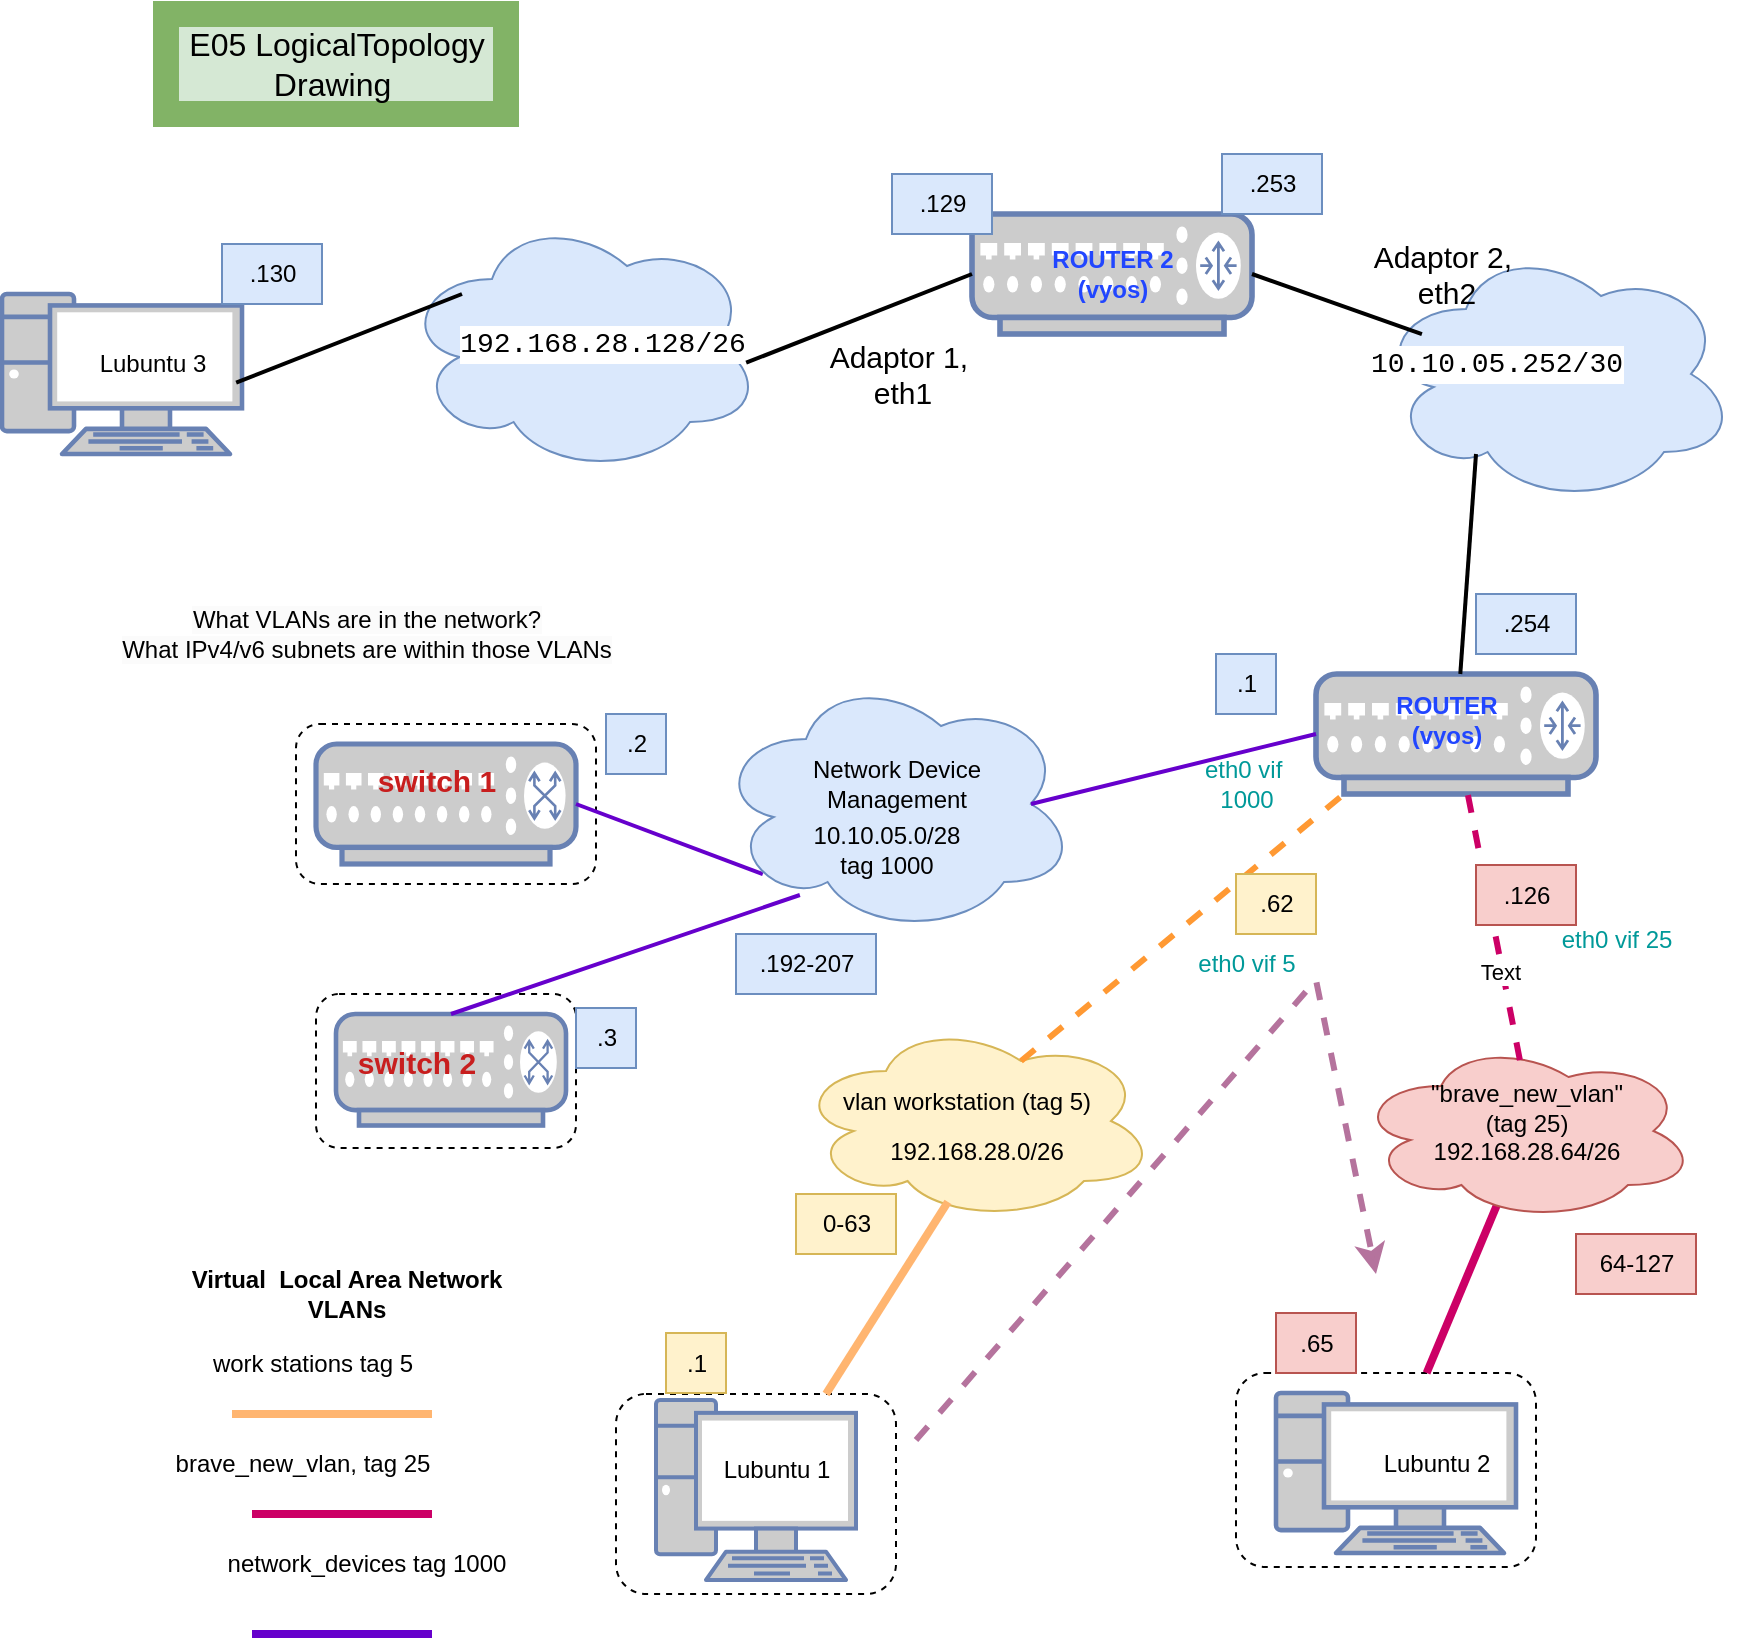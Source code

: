 <mxfile version="20.8.16" type="device" pages="2"><diagram name="logicaltopology" id="qeV6KMHLuQrY1PeakwZa"><mxGraphModel dx="3555" dy="2016" grid="1" gridSize="10" guides="1" tooltips="1" connect="1" arrows="1" fold="1" page="1" pageScale="1" pageWidth="850" pageHeight="1100" math="0" shadow="0"><root><mxCell id="qwxIz0Yw8Fisa2bWFFM_-0"/><mxCell id="qwxIz0Yw8Fisa2bWFFM_-1" parent="qwxIz0Yw8Fisa2bWFFM_-0"/><mxCell id="s-LkJRNM3Bb6JGJoJNQ7-7" value="" style="ellipse;shape=cloud;whiteSpace=wrap;html=1;fillColor=#dae8fc;strokeColor=#6c8ebf;" parent="qwxIz0Yw8Fisa2bWFFM_-1" vertex="1"><mxGeometry x="-1467" y="-40" width="180" height="130" as="geometry"/></mxCell><mxCell id="s-LkJRNM3Bb6JGJoJNQ7-5" value="" style="ellipse;shape=cloud;whiteSpace=wrap;html=1;fillColor=#dae8fc;strokeColor=#6c8ebf;" parent="qwxIz0Yw8Fisa2bWFFM_-1" vertex="1"><mxGeometry x="-980" y="-25" width="180" height="130" as="geometry"/></mxCell><mxCell id="qwxIz0Yw8Fisa2bWFFM_-3" value="" style="rounded=1;whiteSpace=wrap;html=1;dashed=1;" parent="qwxIz0Yw8Fisa2bWFFM_-1" vertex="1"><mxGeometry x="-1050" y="539.5" width="150" height="97" as="geometry"/></mxCell><mxCell id="qwxIz0Yw8Fisa2bWFFM_-4" value="" style="rounded=1;whiteSpace=wrap;html=1;dashed=1;" parent="qwxIz0Yw8Fisa2bWFFM_-1" vertex="1"><mxGeometry x="-1360" y="550" width="140" height="100" as="geometry"/></mxCell><mxCell id="qwxIz0Yw8Fisa2bWFFM_-5" value="" style="rounded=1;whiteSpace=wrap;html=1;dashed=1;" parent="qwxIz0Yw8Fisa2bWFFM_-1" vertex="1"><mxGeometry x="-1510" y="350" width="130" height="77" as="geometry"/></mxCell><mxCell id="qwxIz0Yw8Fisa2bWFFM_-6" value="" style="rounded=1;whiteSpace=wrap;html=1;dashed=1;" parent="qwxIz0Yw8Fisa2bWFFM_-1" vertex="1"><mxGeometry x="-1520" y="215" width="150" height="80" as="geometry"/></mxCell><mxCell id="qwxIz0Yw8Fisa2bWFFM_-7" value="" style="fontColor=#0066CC;verticalAlign=top;verticalLabelPosition=bottom;labelPosition=center;align=center;html=1;outlineConnect=0;fillColor=#CCCCCC;strokeColor=#6881B3;gradientColor=none;gradientDirection=north;strokeWidth=2;shape=mxgraph.networks.pc;" parent="qwxIz0Yw8Fisa2bWFFM_-1" vertex="1"><mxGeometry x="-1340" y="553" width="100" height="90" as="geometry"/></mxCell><mxCell id="qwxIz0Yw8Fisa2bWFFM_-8" value="" style="fontColor=#0066CC;verticalAlign=top;verticalLabelPosition=bottom;labelPosition=center;align=center;html=1;outlineConnect=0;fillColor=#CCCCCC;strokeColor=#6881B3;gradientColor=none;gradientDirection=north;strokeWidth=2;shape=mxgraph.networks.pc;" parent="qwxIz0Yw8Fisa2bWFFM_-1" vertex="1"><mxGeometry x="-1030" y="549.5" width="120" height="80" as="geometry"/></mxCell><mxCell id="qwxIz0Yw8Fisa2bWFFM_-9" value="" style="fontColor=#0066CC;verticalAlign=top;verticalLabelPosition=bottom;labelPosition=center;align=center;html=1;outlineConnect=0;fillColor=#CCCCCC;strokeColor=#6881B3;gradientColor=none;gradientDirection=north;strokeWidth=2;shape=mxgraph.networks.switch;" parent="qwxIz0Yw8Fisa2bWFFM_-1" vertex="1"><mxGeometry x="-1510" y="225" width="130" height="60" as="geometry"/></mxCell><mxCell id="qwxIz0Yw8Fisa2bWFFM_-10" value="" style="fontColor=#0066CC;verticalAlign=top;verticalLabelPosition=bottom;labelPosition=center;align=center;html=1;outlineConnect=0;fillColor=#CCCCCC;strokeColor=#6881B3;gradientColor=none;gradientDirection=north;strokeWidth=2;shape=mxgraph.networks.switch;" parent="qwxIz0Yw8Fisa2bWFFM_-1" vertex="1"><mxGeometry x="-1500" y="360" width="115" height="55.75" as="geometry"/></mxCell><mxCell id="qwxIz0Yw8Fisa2bWFFM_-11" value="Lubuntu 1" style="text;html=1;align=center;verticalAlign=middle;resizable=0;points=[];autosize=1;strokeColor=none;fillColor=none;" parent="qwxIz0Yw8Fisa2bWFFM_-1" vertex="1"><mxGeometry x="-1320" y="573" width="80" height="30" as="geometry"/></mxCell><mxCell id="qwxIz0Yw8Fisa2bWFFM_-12" value="Lubuntu 2" style="text;html=1;align=center;verticalAlign=middle;resizable=0;points=[];autosize=1;strokeColor=none;fillColor=none;" parent="qwxIz0Yw8Fisa2bWFFM_-1" vertex="1"><mxGeometry x="-990" y="569.5" width="80" height="30" as="geometry"/></mxCell><mxCell id="qwxIz0Yw8Fisa2bWFFM_-13" value="&lt;b&gt;switch 1&lt;/b&gt;" style="text;html=1;align=center;verticalAlign=middle;resizable=0;points=[];autosize=1;strokeColor=none;fillColor=none;strokeWidth=4;fontSize=15;fontColor=#c81e1e;" parent="qwxIz0Yw8Fisa2bWFFM_-1" vertex="1"><mxGeometry x="-1490" y="228" width="80" height="30" as="geometry"/></mxCell><mxCell id="qwxIz0Yw8Fisa2bWFFM_-14" value="&lt;b&gt;switch 2&lt;/b&gt;" style="text;html=1;align=center;verticalAlign=middle;resizable=0;points=[];autosize=1;strokeColor=none;fillColor=none;strokeWidth=4;fontSize=15;fontColor=#c81e1e;" parent="qwxIz0Yw8Fisa2bWFFM_-1" vertex="1"><mxGeometry x="-1500" y="368.5" width="80" height="30" as="geometry"/></mxCell><mxCell id="qwxIz0Yw8Fisa2bWFFM_-17" value="" style="endArrow=none;html=1;rounded=0;fontSize=15;fontColor=#0bef4f;exitX=1;exitY=0.5;exitDx=0;exitDy=0;exitPerimeter=0;entryX=0.13;entryY=0.77;entryDx=0;entryDy=0;entryPerimeter=0;strokeColor=#6600CC;strokeWidth=2;" parent="qwxIz0Yw8Fisa2bWFFM_-1" source="qwxIz0Yw8Fisa2bWFFM_-9" target="Al3m2iZyJkR0Cbh-lCBl-0" edge="1"><mxGeometry width="50" height="50" relative="1" as="geometry"><mxPoint x="-1250" y="533" as="sourcePoint"/><mxPoint x="-1140" y="393" as="targetPoint"/></mxGeometry></mxCell><mxCell id="qwxIz0Yw8Fisa2bWFFM_-36" value="" style="fontColor=#0066CC;verticalAlign=top;verticalLabelPosition=bottom;labelPosition=center;align=center;html=1;outlineConnect=0;fillColor=#CCCCCC;strokeColor=#6881B3;gradientColor=none;gradientDirection=north;strokeWidth=2;shape=mxgraph.networks.router;" parent="qwxIz0Yw8Fisa2bWFFM_-1" vertex="1"><mxGeometry x="-1010" y="190" width="140" height="60" as="geometry"/></mxCell><mxCell id="qwxIz0Yw8Fisa2bWFFM_-42" value="&lt;font color=&quot;#2146ff&quot;&gt;&lt;b&gt;ROUTER&lt;br&gt;(vyos)&lt;br&gt;&lt;/b&gt;&lt;/font&gt;" style="text;html=1;align=center;verticalAlign=middle;resizable=0;points=[];autosize=1;strokeColor=none;fillColor=none;" parent="qwxIz0Yw8Fisa2bWFFM_-1" vertex="1"><mxGeometry x="-980" y="193" width="70" height="40" as="geometry"/></mxCell><mxCell id="qwxIz0Yw8Fisa2bWFFM_-43" value="" style="endArrow=none;html=1;rounded=0;fontSize=15;fontColor=#0bef4f;strokeWidth=3;strokeColor=#fc9403;" parent="qwxIz0Yw8Fisa2bWFFM_-1" edge="1"><mxGeometry width="50" height="50" relative="1" as="geometry"><mxPoint x="-1460" y="417" as="sourcePoint"/><mxPoint x="-1460" y="417" as="targetPoint"/><Array as="points"/></mxGeometry></mxCell><mxCell id="Al3m2iZyJkR0Cbh-lCBl-0" value="" style="ellipse;shape=cloud;whiteSpace=wrap;html=1;fillColor=#dae8fc;strokeColor=#6c8ebf;" parent="qwxIz0Yw8Fisa2bWFFM_-1" vertex="1"><mxGeometry x="-1310" y="190" width="180" height="130" as="geometry"/></mxCell><mxCell id="Al3m2iZyJkR0Cbh-lCBl-1" value="" style="endArrow=none;html=1;rounded=0;fontSize=15;fontColor=#0bef4f;entryX=0.233;entryY=0.85;entryDx=0;entryDy=0;entryPerimeter=0;exitX=0.5;exitY=0;exitDx=0;exitDy=0;exitPerimeter=0;strokeColor=#6600CC;strokeWidth=2;" parent="qwxIz0Yw8Fisa2bWFFM_-1" source="qwxIz0Yw8Fisa2bWFFM_-10" target="Al3m2iZyJkR0Cbh-lCBl-0" edge="1"><mxGeometry width="50" height="50" relative="1" as="geometry"><mxPoint x="-1250" y="370" as="sourcePoint"/><mxPoint x="-1204.4" y="284.6" as="targetPoint"/></mxGeometry></mxCell><mxCell id="Al3m2iZyJkR0Cbh-lCBl-2" value="" style="endArrow=none;html=1;rounded=0;fontSize=15;fontColor=#0bef4f;entryX=0.417;entryY=0.9;entryDx=0;entryDy=0;entryPerimeter=0;strokeWidth=4;strokeColor=#CC0066;" parent="qwxIz0Yw8Fisa2bWFFM_-1" source="qwxIz0Yw8Fisa2bWFFM_-3" target="Al3m2iZyJkR0Cbh-lCBl-3" edge="1"><mxGeometry width="50" height="50" relative="1" as="geometry"><mxPoint x="-1020" y="500" as="sourcePoint"/><mxPoint x="-1192.04" y="291" as="targetPoint"/></mxGeometry></mxCell><mxCell id="Al3m2iZyJkR0Cbh-lCBl-3" value="" style="ellipse;shape=cloud;whiteSpace=wrap;html=1;fillColor=#f8cecc;strokeColor=#b85450;" parent="qwxIz0Yw8Fisa2bWFFM_-1" vertex="1"><mxGeometry x="-990" y="373.5" width="170" height="90" as="geometry"/></mxCell><mxCell id="Al3m2iZyJkR0Cbh-lCBl-4" value="" style="ellipse;shape=cloud;whiteSpace=wrap;html=1;fillColor=#fff2cc;strokeColor=#d6b656;" parent="qwxIz0Yw8Fisa2bWFFM_-1" vertex="1"><mxGeometry x="-1270" y="363.5" width="180" height="100" as="geometry"/></mxCell><mxCell id="Al3m2iZyJkR0Cbh-lCBl-5" value="" style="endArrow=none;html=1;rounded=0;fontSize=15;fontColor=#0bef4f;exitX=0.625;exitY=0.2;exitDx=0;exitDy=0;exitPerimeter=0;strokeColor=#FF9933;strokeWidth=3;dashed=1;entryX=0.1;entryY=1;entryDx=0;entryDy=0;entryPerimeter=0;" parent="qwxIz0Yw8Fisa2bWFFM_-1" source="Al3m2iZyJkR0Cbh-lCBl-4" target="qwxIz0Yw8Fisa2bWFFM_-36" edge="1"><mxGeometry width="50" height="50" relative="1" as="geometry"><mxPoint x="-1320" y="302.75" as="sourcePoint"/><mxPoint x="-1204.4" y="284.6" as="targetPoint"/><Array as="points"/></mxGeometry></mxCell><mxCell id="Al3m2iZyJkR0Cbh-lCBl-6" value="" style="endArrow=none;html=1;rounded=0;fontSize=15;fontColor=#0bef4f;exitX=0.482;exitY=0.106;exitDx=0;exitDy=0;exitPerimeter=0;strokeColor=#CC0066;strokeWidth=3;dashed=1;" parent="qwxIz0Yw8Fisa2bWFFM_-1" source="Al3m2iZyJkR0Cbh-lCBl-3" target="qwxIz0Yw8Fisa2bWFFM_-36" edge="1"><mxGeometry width="50" height="50" relative="1" as="geometry"><mxPoint x="-952.173" y="493" as="sourcePoint"/><mxPoint x="-950" y="310" as="targetPoint"/></mxGeometry></mxCell><mxCell id="PrkLAo2IwkFlciWaxY1A-0" value="Text" style="edgeLabel;html=1;align=center;verticalAlign=middle;resizable=0;points=[];" parent="Al3m2iZyJkR0Cbh-lCBl-6" vertex="1" connectable="0"><mxGeometry x="-0.313" y="1" relative="1" as="geometry"><mxPoint y="1" as="offset"/></mxGeometry></mxCell><mxCell id="Al3m2iZyJkR0Cbh-lCBl-7" value="" style="endArrow=none;html=1;rounded=0;fontSize=15;fontColor=#0bef4f;exitX=0.875;exitY=0.5;exitDx=0;exitDy=0;exitPerimeter=0;entryX=0;entryY=0.5;entryDx=0;entryDy=0;entryPerimeter=0;strokeColor=#6600CC;strokeWidth=2;" parent="qwxIz0Yw8Fisa2bWFFM_-1" source="Al3m2iZyJkR0Cbh-lCBl-0" target="qwxIz0Yw8Fisa2bWFFM_-36" edge="1"><mxGeometry width="50" height="50" relative="1" as="geometry"><mxPoint x="-942.173" y="503" as="sourcePoint"/><mxPoint x="-1040" y="190" as="targetPoint"/></mxGeometry></mxCell><mxCell id="Al3m2iZyJkR0Cbh-lCBl-8" value="" style="endArrow=none;html=1;rounded=0;fontSize=15;fontColor=#0bef4f;entryX=0.422;entryY=0.904;entryDx=0;entryDy=0;entryPerimeter=0;exitX=0.75;exitY=0;exitDx=0;exitDy=0;strokeColor=#FFB570;strokeWidth=4;" parent="qwxIz0Yw8Fisa2bWFFM_-1" source="qwxIz0Yw8Fisa2bWFFM_-4" target="Al3m2iZyJkR0Cbh-lCBl-4" edge="1"><mxGeometry width="50" height="50" relative="1" as="geometry"><mxPoint x="-1125" y="376" as="sourcePoint"/><mxPoint x="-1015.34" y="209.67" as="targetPoint"/><Array as="points"/></mxGeometry></mxCell><mxCell id="Al3m2iZyJkR0Cbh-lCBl-10" value="192.168.28.0/26" style="text;html=1;align=center;verticalAlign=middle;resizable=0;points=[];autosize=1;strokeColor=none;fillColor=none;" parent="qwxIz0Yw8Fisa2bWFFM_-1" vertex="1"><mxGeometry x="-1235" y="413.5" width="110" height="30" as="geometry"/></mxCell><mxCell id="Al3m2iZyJkR0Cbh-lCBl-12" value="192.168.28.64/26" style="text;html=1;align=center;verticalAlign=middle;resizable=0;points=[];autosize=1;strokeColor=none;fillColor=none;" parent="qwxIz0Yw8Fisa2bWFFM_-1" vertex="1"><mxGeometry x="-965" y="413.5" width="120" height="30" as="geometry"/></mxCell><mxCell id="Al3m2iZyJkR0Cbh-lCBl-13" value="vlan workstation (tag 5)" style="text;html=1;align=center;verticalAlign=middle;resizable=0;points=[];autosize=1;strokeColor=none;fillColor=none;" parent="qwxIz0Yw8Fisa2bWFFM_-1" vertex="1"><mxGeometry x="-1260" y="389.25" width="150" height="30" as="geometry"/></mxCell><mxCell id="Al3m2iZyJkR0Cbh-lCBl-14" value="&quot;brave_new_vlan&quot;&lt;br&gt;(tag 25)" style="text;html=1;align=center;verticalAlign=middle;resizable=0;points=[];autosize=1;strokeColor=none;fillColor=none;" parent="qwxIz0Yw8Fisa2bWFFM_-1" vertex="1"><mxGeometry x="-965" y="387" width="120" height="40" as="geometry"/></mxCell><mxCell id="Al3m2iZyJkR0Cbh-lCBl-16" value=".1" style="text;html=1;align=center;verticalAlign=middle;resizable=0;points=[];autosize=1;strokeColor=#d6b656;fillColor=#fff2cc;" parent="qwxIz0Yw8Fisa2bWFFM_-1" vertex="1"><mxGeometry x="-1335" y="519.5" width="30" height="30" as="geometry"/></mxCell><mxCell id="Al3m2iZyJkR0Cbh-lCBl-17" value=".65" style="text;html=1;align=center;verticalAlign=middle;resizable=0;points=[];autosize=1;strokeColor=#b85450;fillColor=#f8cecc;" parent="qwxIz0Yw8Fisa2bWFFM_-1" vertex="1"><mxGeometry x="-1030" y="509.5" width="40" height="30" as="geometry"/></mxCell><mxCell id="Al3m2iZyJkR0Cbh-lCBl-18" value="&lt;b&gt;Virtual&amp;nbsp; Local Area Network&lt;br&gt;VLANs&lt;/b&gt;" style="text;html=1;align=center;verticalAlign=middle;resizable=0;points=[];autosize=1;strokeColor=none;fillColor=none;" parent="qwxIz0Yw8Fisa2bWFFM_-1" vertex="1"><mxGeometry x="-1585" y="480" width="180" height="40" as="geometry"/></mxCell><mxCell id="Al3m2iZyJkR0Cbh-lCBl-20" value="work stations tag 5" style="text;html=1;align=center;verticalAlign=middle;resizable=0;points=[];autosize=1;strokeColor=none;fillColor=none;" parent="qwxIz0Yw8Fisa2bWFFM_-1" vertex="1"><mxGeometry x="-1572" y="519.5" width="120" height="30" as="geometry"/></mxCell><mxCell id="Al3m2iZyJkR0Cbh-lCBl-21" value="Network Device &lt;br&gt;Management" style="text;html=1;align=center;verticalAlign=middle;resizable=0;points=[];autosize=1;strokeColor=none;fillColor=none;" parent="qwxIz0Yw8Fisa2bWFFM_-1" vertex="1"><mxGeometry x="-1275" y="225" width="110" height="40" as="geometry"/></mxCell><mxCell id="lAEx5YXBHtwdV5dnsLdk-1" value="&lt;br&gt;&lt;span style=&quot;color: rgb(0, 0, 0); font-family: Helvetica; font-size: 12px; font-style: normal; font-variant-ligatures: normal; font-variant-caps: normal; font-weight: 400; letter-spacing: normal; orphans: 2; text-align: left; text-indent: 0px; text-transform: none; widows: 2; word-spacing: 0px; -webkit-text-stroke-width: 0px; background-color: rgb(251, 251, 251); text-decoration-thickness: initial; text-decoration-style: initial; text-decoration-color: initial; float: none; display: inline !important;&quot;&gt;What VLANs are in the network?&lt;/span&gt;&lt;br style=&quot;border-color: var(--border-color); color: rgb(0, 0, 0); font-family: Helvetica; font-size: 12px; font-style: normal; font-variant-ligatures: normal; font-variant-caps: normal; font-weight: 400; letter-spacing: normal; orphans: 2; text-align: left; text-indent: 0px; text-transform: none; widows: 2; word-spacing: 0px; -webkit-text-stroke-width: 0px; background-color: rgb(251, 251, 251); text-decoration-thickness: initial; text-decoration-style: initial; text-decoration-color: initial;&quot;&gt;&lt;span style=&quot;color: rgb(0, 0, 0); font-family: Helvetica; font-size: 12px; font-style: normal; font-variant-ligatures: normal; font-variant-caps: normal; font-weight: 400; letter-spacing: normal; orphans: 2; text-align: left; text-indent: 0px; text-transform: none; widows: 2; word-spacing: 0px; -webkit-text-stroke-width: 0px; background-color: rgb(251, 251, 251); text-decoration-thickness: initial; text-decoration-style: initial; text-decoration-color: initial; float: none; display: inline !important;&quot;&gt;What IPv4/v6 subnets are within those VLANs&lt;/span&gt;&lt;br&gt;" style="text;html=1;align=center;verticalAlign=middle;resizable=0;points=[];autosize=1;strokeColor=none;fillColor=none;" parent="qwxIz0Yw8Fisa2bWFFM_-1" vertex="1"><mxGeometry x="-1620" y="133" width="270" height="60" as="geometry"/></mxCell><mxCell id="lAEx5YXBHtwdV5dnsLdk-2" value="" style="endArrow=none;html=1;rounded=0;fontSize=15;fontColor=#0bef4f;strokeColor=#FFB570;strokeWidth=4;" parent="qwxIz0Yw8Fisa2bWFFM_-1" edge="1"><mxGeometry width="50" height="50" relative="1" as="geometry"><mxPoint x="-1552" y="560" as="sourcePoint"/><mxPoint x="-1452" y="560" as="targetPoint"/><Array as="points"/></mxGeometry></mxCell><mxCell id="lAEx5YXBHtwdV5dnsLdk-3" value="brave_new_vlan, tag 25" style="text;html=1;align=center;verticalAlign=middle;resizable=0;points=[];autosize=1;strokeColor=none;fillColor=none;" parent="qwxIz0Yw8Fisa2bWFFM_-1" vertex="1"><mxGeometry x="-1592" y="570" width="150" height="30" as="geometry"/></mxCell><mxCell id="lAEx5YXBHtwdV5dnsLdk-4" value="" style="endArrow=none;html=1;rounded=0;fontSize=15;fontColor=#0bef4f;strokeWidth=4;strokeColor=#CC0066;" parent="qwxIz0Yw8Fisa2bWFFM_-1" edge="1"><mxGeometry width="50" height="50" relative="1" as="geometry"><mxPoint x="-1542" y="610" as="sourcePoint"/><mxPoint x="-1452" y="610" as="targetPoint"/></mxGeometry></mxCell><mxCell id="lAEx5YXBHtwdV5dnsLdk-5" value=".126" style="text;html=1;align=center;verticalAlign=middle;resizable=0;points=[];autosize=1;strokeColor=#b85450;fillColor=#f8cecc;" parent="qwxIz0Yw8Fisa2bWFFM_-1" vertex="1"><mxGeometry x="-930" y="285.5" width="50" height="30" as="geometry"/></mxCell><mxCell id="lAEx5YXBHtwdV5dnsLdk-6" value=".62" style="text;html=1;align=center;verticalAlign=middle;resizable=0;points=[];autosize=1;strokeColor=#d6b656;fillColor=#fff2cc;" parent="qwxIz0Yw8Fisa2bWFFM_-1" vertex="1"><mxGeometry x="-1050" y="290" width="40" height="30" as="geometry"/></mxCell><mxCell id="lAEx5YXBHtwdV5dnsLdk-8" value="&lt;font color=&quot;#009999&quot;&gt;eth0 vif 5&lt;/font&gt;" style="text;html=1;align=center;verticalAlign=middle;resizable=0;points=[];autosize=1;strokeColor=none;fillColor=none;" parent="qwxIz0Yw8Fisa2bWFFM_-1" vertex="1"><mxGeometry x="-1080" y="320" width="70" height="30" as="geometry"/></mxCell><mxCell id="lAEx5YXBHtwdV5dnsLdk-9" value="&lt;font color=&quot;#009999&quot;&gt;eth0 vif 25&lt;/font&gt;" style="text;html=1;align=center;verticalAlign=middle;resizable=0;points=[];autosize=1;strokeColor=none;fillColor=none;" parent="qwxIz0Yw8Fisa2bWFFM_-1" vertex="1"><mxGeometry x="-900" y="308" width="80" height="30" as="geometry"/></mxCell><mxCell id="lAEx5YXBHtwdV5dnsLdk-11" value="" style="endArrow=classic;html=1;rounded=0;dashed=1;strokeColor=#B5739D;strokeWidth=3;fontColor=#009999;" parent="qwxIz0Yw8Fisa2bWFFM_-1" edge="1"><mxGeometry relative="1" as="geometry"><mxPoint x="-1210" y="573" as="sourcePoint"/><mxPoint x="-980" y="490" as="targetPoint"/><Array as="points"><mxPoint x="-1010" y="343"/></Array></mxGeometry></mxCell><mxCell id="lAEx5YXBHtwdV5dnsLdk-15" value="&lt;div style=&quot;color: rgb(0, 0, 0); background-color: rgb(255, 255, 255); font-family: Consolas, &amp;quot;Courier New&amp;quot;, monospace; font-weight: normal; font-size: 14px; line-height: 19px;&quot;&gt;&lt;br&gt;&lt;/div&gt;" style="text;whiteSpace=wrap;html=1;fontColor=#009999;" parent="qwxIz0Yw8Fisa2bWFFM_-1" vertex="1"><mxGeometry x="-1640" y="260" width="130" height="40" as="geometry"/></mxCell><mxCell id="lbjpzGpcltAvPDNy1BtQ-0" value="0-63" style="text;html=1;align=center;verticalAlign=middle;resizable=0;points=[];autosize=1;strokeColor=#d6b656;fillColor=#fff2cc;" parent="qwxIz0Yw8Fisa2bWFFM_-1" vertex="1"><mxGeometry x="-1270" y="450" width="50" height="30" as="geometry"/></mxCell><mxCell id="lbjpzGpcltAvPDNy1BtQ-1" value="64-127" style="text;html=1;align=center;verticalAlign=middle;resizable=0;points=[];autosize=1;strokeColor=#b85450;fillColor=#f8cecc;rotation=0;strokeWidth=1;" parent="qwxIz0Yw8Fisa2bWFFM_-1" vertex="1"><mxGeometry x="-880" y="470" width="60" height="30" as="geometry"/></mxCell><mxCell id="lbjpzGpcltAvPDNy1BtQ-2" value="10.10.05.0/28&lt;br&gt;tag 1000" style="text;html=1;align=center;verticalAlign=middle;resizable=0;points=[];autosize=1;strokeColor=none;fillColor=none;" parent="qwxIz0Yw8Fisa2bWFFM_-1" vertex="1"><mxGeometry x="-1275" y="258" width="100" height="40" as="geometry"/></mxCell><mxCell id="lbjpzGpcltAvPDNy1BtQ-3" value=".192-207" style="text;html=1;align=center;verticalAlign=middle;resizable=0;points=[];autosize=1;strokeColor=#6c8ebf;fillColor=#dae8fc;" parent="qwxIz0Yw8Fisa2bWFFM_-1" vertex="1"><mxGeometry x="-1300" y="320" width="70" height="30" as="geometry"/></mxCell><mxCell id="lbjpzGpcltAvPDNy1BtQ-4" value=".2" style="text;html=1;align=center;verticalAlign=middle;resizable=0;points=[];autosize=1;strokeColor=#6c8ebf;fillColor=#dae8fc;" parent="qwxIz0Yw8Fisa2bWFFM_-1" vertex="1"><mxGeometry x="-1365" y="210" width="30" height="30" as="geometry"/></mxCell><mxCell id="lbjpzGpcltAvPDNy1BtQ-5" value=".3" style="text;html=1;align=center;verticalAlign=middle;resizable=0;points=[];autosize=1;strokeColor=#6c8ebf;fillColor=#dae8fc;" parent="qwxIz0Yw8Fisa2bWFFM_-1" vertex="1"><mxGeometry x="-1380" y="357" width="30" height="30" as="geometry"/></mxCell><mxCell id="lbjpzGpcltAvPDNy1BtQ-6" value=".1" style="text;html=1;align=center;verticalAlign=middle;resizable=0;points=[];autosize=1;strokeColor=#6c8ebf;fillColor=#dae8fc;" parent="qwxIz0Yw8Fisa2bWFFM_-1" vertex="1"><mxGeometry x="-1060" y="180" width="30" height="30" as="geometry"/></mxCell><mxCell id="TesoQ4hQC-_xA4j6sF-K-0" value="network_devices tag 1000" style="text;html=1;align=center;verticalAlign=middle;resizable=0;points=[];autosize=1;strokeColor=none;fillColor=none;" parent="qwxIz0Yw8Fisa2bWFFM_-1" vertex="1"><mxGeometry x="-1565" y="620" width="160" height="30" as="geometry"/></mxCell><mxCell id="MO_uhrMq2VXEAaDzTFt1-0" value="" style="endArrow=none;html=1;rounded=0;fontSize=15;fontColor=#0bef4f;strokeWidth=4;strokeColor=#6600CC;" parent="qwxIz0Yw8Fisa2bWFFM_-1" edge="1"><mxGeometry width="50" height="50" relative="1" as="geometry"><mxPoint x="-1542" y="670" as="sourcePoint"/><mxPoint x="-1452" y="670" as="targetPoint"/></mxGeometry></mxCell><mxCell id="pnl0ZPIRtJ7B4IDWRTgF-0" value="&lt;font style=&quot;font-size: 16px;&quot;&gt;E05 LogicalTopology&lt;br&gt;&amp;nbsp;Drawing&amp;nbsp;&amp;nbsp;&lt;/font&gt;" style="text;html=1;align=center;verticalAlign=middle;resizable=0;points=[];autosize=1;strokeColor=#82b366;fillColor=#d5e8d4;strokeWidth=13;" parent="qwxIz0Yw8Fisa2bWFFM_-1" vertex="1"><mxGeometry x="-1585" y="-140" width="170" height="50" as="geometry"/></mxCell><mxCell id="2dmWXf_Gnchoe5fOIf2q-0" value="&lt;font color=&quot;#009999&quot;&gt;eth0 vif&amp;nbsp;&lt;br&gt;1000&lt;br&gt;&lt;/font&gt;" style="text;html=1;align=center;verticalAlign=middle;resizable=0;points=[];autosize=1;strokeColor=none;fillColor=none;" parent="qwxIz0Yw8Fisa2bWFFM_-1" vertex="1"><mxGeometry x="-1080" y="225" width="70" height="40" as="geometry"/></mxCell><mxCell id="s-LkJRNM3Bb6JGJoJNQ7-0" value="" style="fontColor=#0066CC;verticalAlign=top;verticalLabelPosition=bottom;labelPosition=center;align=center;html=1;outlineConnect=0;fillColor=#CCCCCC;strokeColor=#6881B3;gradientColor=none;gradientDirection=north;strokeWidth=2;shape=mxgraph.networks.router;" parent="qwxIz0Yw8Fisa2bWFFM_-1" vertex="1"><mxGeometry x="-1182" y="-40" width="140" height="60" as="geometry"/></mxCell><mxCell id="s-LkJRNM3Bb6JGJoJNQ7-1" value="&lt;font color=&quot;#2146ff&quot;&gt;&lt;b&gt;ROUTER 2&lt;br&gt;(vyos)&lt;br&gt;&lt;/b&gt;&lt;/font&gt;" style="text;html=1;align=center;verticalAlign=middle;resizable=0;points=[];autosize=1;strokeColor=none;fillColor=none;" parent="qwxIz0Yw8Fisa2bWFFM_-1" vertex="1"><mxGeometry x="-1152" y="-30" width="80" height="40" as="geometry"/></mxCell><mxCell id="s-LkJRNM3Bb6JGJoJNQ7-2" value="" style="fontColor=#0066CC;verticalAlign=top;verticalLabelPosition=bottom;labelPosition=center;align=center;html=1;outlineConnect=0;fillColor=#CCCCCC;strokeColor=#6881B3;gradientColor=none;gradientDirection=north;strokeWidth=2;shape=mxgraph.networks.pc;" parent="qwxIz0Yw8Fisa2bWFFM_-1" vertex="1"><mxGeometry x="-1667" width="120" height="80" as="geometry"/></mxCell><mxCell id="s-LkJRNM3Bb6JGJoJNQ7-3" value="Lubuntu 3" style="text;html=1;align=center;verticalAlign=middle;resizable=0;points=[];autosize=1;strokeColor=none;fillColor=none;" parent="qwxIz0Yw8Fisa2bWFFM_-1" vertex="1"><mxGeometry x="-1632" y="20" width="80" height="30" as="geometry"/></mxCell><mxCell id="s-LkJRNM3Bb6JGJoJNQ7-4" value="&lt;div style=&quot;background-color: rgb(255, 255, 255); font-family: Consolas, &amp;quot;Courier New&amp;quot;, monospace; font-size: 14px; line-height: 19px;&quot;&gt;10.10.05.252/30&lt;/div&gt;" style="text;html=1;align=center;verticalAlign=middle;resizable=0;points=[];autosize=1;strokeColor=none;fillColor=none;" parent="qwxIz0Yw8Fisa2bWFFM_-1" vertex="1"><mxGeometry x="-990" y="20" width="140" height="30" as="geometry"/></mxCell><mxCell id="s-LkJRNM3Bb6JGJoJNQ7-6" value="&lt;div style=&quot;background-color: rgb(255, 255, 255); font-family: Consolas, &amp;quot;Courier New&amp;quot;, monospace; font-size: 14px; line-height: 19px;&quot;&gt;192.168.28.128/26&lt;/div&gt;" style="text;html=1;align=center;verticalAlign=middle;resizable=0;points=[];autosize=1;strokeColor=none;fillColor=none;" parent="qwxIz0Yw8Fisa2bWFFM_-1" vertex="1"><mxGeometry x="-1442" y="10" width="150" height="30" as="geometry"/></mxCell><mxCell id="s-LkJRNM3Bb6JGJoJNQ7-8" value="" style="endArrow=none;html=1;rounded=0;fontSize=15;fontColor=#0bef4f;strokeWidth=2;exitX=0.956;exitY=0.572;exitDx=0;exitDy=0;exitPerimeter=0;entryX=0;entryY=0.5;entryDx=0;entryDy=0;entryPerimeter=0;" parent="qwxIz0Yw8Fisa2bWFFM_-1" source="s-LkJRNM3Bb6JGJoJNQ7-7" target="s-LkJRNM3Bb6JGJoJNQ7-0" edge="1"><mxGeometry width="50" height="50" relative="1" as="geometry"><mxPoint x="-1227" y="170" as="sourcePoint"/><mxPoint x="-1177" y="120" as="targetPoint"/></mxGeometry></mxCell><mxCell id="s-LkJRNM3Bb6JGJoJNQ7-9" value="" style="endArrow=none;html=1;rounded=0;fontSize=15;fontColor=#0bef4f;strokeWidth=2;exitX=0.956;exitY=0.572;exitDx=0;exitDy=0;exitPerimeter=0;entryX=0;entryY=0.5;entryDx=0;entryDy=0;entryPerimeter=0;" parent="qwxIz0Yw8Fisa2bWFFM_-1" edge="1"><mxGeometry width="50" height="50" relative="1" as="geometry"><mxPoint x="-1549.92" y="44.36" as="sourcePoint"/><mxPoint x="-1437" as="targetPoint"/></mxGeometry></mxCell><mxCell id="s-LkJRNM3Bb6JGJoJNQ7-10" value="" style="endArrow=none;html=1;rounded=0;fontSize=15;fontColor=#0bef4f;strokeWidth=2;" parent="qwxIz0Yw8Fisa2bWFFM_-1" source="qwxIz0Yw8Fisa2bWFFM_-36" edge="1"><mxGeometry width="50" height="50" relative="1" as="geometry"><mxPoint x="-1257.92" y="-5.64" as="sourcePoint"/><mxPoint x="-930" y="80" as="targetPoint"/><Array as="points"/></mxGeometry></mxCell><mxCell id="s-LkJRNM3Bb6JGJoJNQ7-11" value="" style="endArrow=none;html=1;rounded=0;fontSize=15;fontColor=#0bef4f;strokeWidth=2;exitX=1;exitY=0.5;exitDx=0;exitDy=0;exitPerimeter=0;entryX=0.472;entryY=0.077;entryDx=0;entryDy=0;entryPerimeter=0;" parent="qwxIz0Yw8Fisa2bWFFM_-1" source="s-LkJRNM3Bb6JGJoJNQ7-0" edge="1"><mxGeometry width="50" height="50" relative="1" as="geometry"><mxPoint x="-1069.92" y="34.36" as="sourcePoint"/><mxPoint x="-957.04" y="20.01" as="targetPoint"/></mxGeometry></mxCell><mxCell id="s-LkJRNM3Bb6JGJoJNQ7-12" value=".129" style="text;html=1;align=center;verticalAlign=middle;resizable=0;points=[];autosize=1;strokeColor=#6c8ebf;fillColor=#dae8fc;" parent="qwxIz0Yw8Fisa2bWFFM_-1" vertex="1"><mxGeometry x="-1222" y="-60" width="50" height="30" as="geometry"/></mxCell><mxCell id="s-LkJRNM3Bb6JGJoJNQ7-13" value=".130" style="text;html=1;align=center;verticalAlign=middle;resizable=0;points=[];autosize=1;strokeColor=#6c8ebf;fillColor=#dae8fc;" parent="qwxIz0Yw8Fisa2bWFFM_-1" vertex="1"><mxGeometry x="-1557" y="-25" width="50" height="30" as="geometry"/></mxCell><mxCell id="s-LkJRNM3Bb6JGJoJNQ7-14" value=".253" style="text;html=1;align=center;verticalAlign=middle;resizable=0;points=[];autosize=1;strokeColor=#6c8ebf;fillColor=#dae8fc;" parent="qwxIz0Yw8Fisa2bWFFM_-1" vertex="1"><mxGeometry x="-1057" y="-70" width="50" height="30" as="geometry"/></mxCell><mxCell id="s-LkJRNM3Bb6JGJoJNQ7-15" value=".254" style="text;html=1;align=center;verticalAlign=middle;resizable=0;points=[];autosize=1;strokeColor=#6c8ebf;fillColor=#dae8fc;" parent="qwxIz0Yw8Fisa2bWFFM_-1" vertex="1"><mxGeometry x="-930" y="150" width="50" height="30" as="geometry"/></mxCell><mxCell id="GKIJVwYespuLm7jqTBLG-0" value="&lt;font style=&quot;font-size: 15px;&quot;&gt;Adaptor 1,&amp;nbsp;&lt;br&gt;eth1&lt;/font&gt;" style="text;html=1;align=center;verticalAlign=middle;resizable=0;points=[];autosize=1;strokeColor=none;fillColor=none;strokeWidth=5;" parent="qwxIz0Yw8Fisa2bWFFM_-1" vertex="1"><mxGeometry x="-1267" y="15" width="100" height="50" as="geometry"/></mxCell><mxCell id="GKIJVwYespuLm7jqTBLG-1" value="&lt;font style=&quot;font-size: 15px;&quot;&gt;Adaptor 2,&amp;nbsp;&lt;br&gt;eth2&lt;/font&gt;" style="text;html=1;align=center;verticalAlign=middle;resizable=0;points=[];autosize=1;strokeColor=none;fillColor=none;strokeWidth=5;" parent="qwxIz0Yw8Fisa2bWFFM_-1" vertex="1"><mxGeometry x="-995" y="-35" width="100" height="50" as="geometry"/></mxCell></root></mxGraphModel></diagram><diagram name="physical topology" id="oZ639jNPgT0FWRtUMdjN"><mxGraphModel dx="1200" dy="775" grid="1" gridSize="10" guides="1" tooltips="1" connect="1" arrows="1" fold="1" page="1" pageScale="1" pageWidth="850" pageHeight="1100" math="0" shadow="0"><root><mxCell id="0"/><mxCell id="1" parent="0"/><mxCell id="1MEVXqRaKqJz-5Ngp7nS-14" value="&lt;font style=&quot;font-size: 13px;&quot;&gt;LAN1&lt;/font&gt;" style="text;html=1;align=center;verticalAlign=middle;resizable=0;points=[];autosize=1;strokeColor=none;fillColor=none;fontSize=15;fontColor=#0bef4f;rotation=-60;strokeWidth=4;" parent="1" vertex="1"><mxGeometry x="445" y="831" width="60" height="30" as="geometry"/></mxCell><mxCell id="a9g7WxxY4BnuT-j-SlQe-5" value="" style="rounded=1;whiteSpace=wrap;html=1;dashed=1;" parent="1" vertex="1"><mxGeometry x="805" y="874" width="182.5" height="100" as="geometry"/></mxCell><mxCell id="a9g7WxxY4BnuT-j-SlQe-4" value="" style="rounded=1;whiteSpace=wrap;html=1;dashed=1;" parent="1" vertex="1"><mxGeometry x="430" y="884" width="180" height="110" as="geometry"/></mxCell><mxCell id="a9g7WxxY4BnuT-j-SlQe-3" value="" style="rounded=1;whiteSpace=wrap;html=1;dashed=1;" parent="1" vertex="1"><mxGeometry x="745" y="684" width="180" height="100" as="geometry"/></mxCell><mxCell id="a9g7WxxY4BnuT-j-SlQe-1" value="" style="rounded=1;whiteSpace=wrap;html=1;dashed=1;" parent="1" vertex="1"><mxGeometry x="405" y="684" width="215" height="105" as="geometry"/></mxCell><mxCell id="ebIhvrWsQ998OHaFIpHJ-9" value="" style="fontColor=#0066CC;verticalAlign=top;verticalLabelPosition=bottom;labelPosition=center;align=center;html=1;outlineConnect=0;fillColor=#CCCCCC;strokeColor=#6881B3;gradientColor=none;gradientDirection=north;strokeWidth=2;shape=mxgraph.networks.pc;" parent="1" vertex="1"><mxGeometry x="465" y="894" width="100" height="90" as="geometry"/></mxCell><mxCell id="ebIhvrWsQ998OHaFIpHJ-10" value="" style="fontColor=#0066CC;verticalAlign=top;verticalLabelPosition=bottom;labelPosition=center;align=center;html=1;outlineConnect=0;fillColor=#CCCCCC;strokeColor=#6881B3;gradientColor=none;gradientDirection=north;strokeWidth=2;shape=mxgraph.networks.pc;" parent="1" vertex="1"><mxGeometry x="825" y="884" width="120" height="80" as="geometry"/></mxCell><mxCell id="ebIhvrWsQ998OHaFIpHJ-11" value="" style="fontColor=#0066CC;verticalAlign=top;verticalLabelPosition=bottom;labelPosition=center;align=center;html=1;outlineConnect=0;fillColor=#CCCCCC;strokeColor=#6881B3;gradientColor=none;gradientDirection=north;strokeWidth=2;shape=mxgraph.networks.switch;" parent="1" vertex="1"><mxGeometry x="425" y="694" width="170" height="85" as="geometry"/></mxCell><mxCell id="ebIhvrWsQ998OHaFIpHJ-12" value="" style="fontColor=#0066CC;verticalAlign=top;verticalLabelPosition=bottom;labelPosition=center;align=center;html=1;outlineConnect=0;fillColor=#CCCCCC;strokeColor=#6881B3;gradientColor=none;gradientDirection=north;strokeWidth=2;shape=mxgraph.networks.switch;" parent="1" vertex="1"><mxGeometry x="755" y="696.5" width="140" height="77.5" as="geometry"/></mxCell><mxCell id="ebIhvrWsQ998OHaFIpHJ-13" value="Lubuntu 1" style="text;html=1;align=center;verticalAlign=middle;resizable=0;points=[];autosize=1;strokeColor=none;fillColor=none;" parent="1" vertex="1"><mxGeometry x="465" y="914" width="80" height="30" as="geometry"/></mxCell><mxCell id="ebIhvrWsQ998OHaFIpHJ-14" value="Lubuntu 2" style="text;html=1;align=center;verticalAlign=middle;resizable=0;points=[];autosize=1;strokeColor=none;fillColor=none;" parent="1" vertex="1"><mxGeometry x="845" y="904" width="80" height="30" as="geometry"/></mxCell><mxCell id="ebIhvrWsQ998OHaFIpHJ-15" value="&lt;b&gt;switch 1&lt;/b&gt;" style="text;html=1;align=center;verticalAlign=middle;resizable=0;points=[];autosize=1;strokeColor=none;fillColor=none;strokeWidth=4;fontSize=15;fontColor=#c81e1e;" parent="1" vertex="1"><mxGeometry x="465" y="719" width="80" height="30" as="geometry"/></mxCell><mxCell id="ebIhvrWsQ998OHaFIpHJ-17" value="&lt;b&gt;switch 2&lt;/b&gt;" style="text;html=1;align=center;verticalAlign=middle;resizable=0;points=[];autosize=1;strokeColor=none;fillColor=none;strokeWidth=4;fontSize=15;fontColor=#c81e1e;" parent="1" vertex="1"><mxGeometry x="775" y="719" width="80" height="30" as="geometry"/></mxCell><mxCell id="ebIhvrWsQ998OHaFIpHJ-37" value="" style="endArrow=none;html=1;rounded=0;fontSize=15;fontColor=#0bef4f;exitX=0.5;exitY=0.07;exitDx=0;exitDy=0;exitPerimeter=0;strokeWidth=3;strokeColor=#CC0066;" parent="1" target="ebIhvrWsQ998OHaFIpHJ-12" edge="1"><mxGeometry width="50" height="50" relative="1" as="geometry"><mxPoint x="865" y="889.6" as="sourcePoint"/><mxPoint x="665" y="854" as="targetPoint"/></mxGeometry></mxCell><mxCell id="ebIhvrWsQ998OHaFIpHJ-38" value="" style="endArrow=none;html=1;rounded=0;fontSize=15;fontColor=#0bef4f;entryX=0.5;entryY=1;entryDx=0;entryDy=0;entryPerimeter=0;strokeWidth=3;strokeColor=#fc9403;exitX=0.25;exitY=0.067;exitDx=0;exitDy=0;exitPerimeter=0;" parent="1" source="ebIhvrWsQ998OHaFIpHJ-13" target="ebIhvrWsQ998OHaFIpHJ-11" edge="1"><mxGeometry width="50" height="50" relative="1" as="geometry"><mxPoint x="485" y="874" as="sourcePoint"/><mxPoint x="665" y="854" as="targetPoint"/><Array as="points"/></mxGeometry></mxCell><mxCell id="ebIhvrWsQ998OHaFIpHJ-39" value="" style="endArrow=none;html=1;rounded=0;fontSize=15;fontColor=#0bef4f;exitX=1;exitY=0.5;exitDx=0;exitDy=0;exitPerimeter=0;entryX=0;entryY=0.5;entryDx=0;entryDy=0;entryPerimeter=0;" parent="1" source="ebIhvrWsQ998OHaFIpHJ-11" target="ebIhvrWsQ998OHaFIpHJ-12" edge="1"><mxGeometry width="50" height="50" relative="1" as="geometry"><mxPoint x="615" y="904" as="sourcePoint"/><mxPoint x="725" y="764" as="targetPoint"/></mxGeometry></mxCell><mxCell id="ebIhvrWsQ998OHaFIpHJ-42" value="LAN2" style="text;html=1;align=center;verticalAlign=middle;resizable=0;points=[];autosize=1;strokeColor=none;fillColor=none;fontSize=15;fontColor=#0bef4f;rotation=0;" parent="1" vertex="1"><mxGeometry x="595" y="709" width="60" height="30" as="geometry"/></mxCell><mxCell id="ebIhvrWsQ998OHaFIpHJ-43" value="LAN3" style="text;html=1;align=center;verticalAlign=middle;resizable=0;points=[];autosize=1;strokeColor=none;fillColor=none;fontSize=15;fontColor=#0bef4f;rotation=65;" parent="1" vertex="1"><mxGeometry x="835" y="819" width="60" height="30" as="geometry"/></mxCell><mxCell id="ebIhvrWsQ998OHaFIpHJ-44" value="Adapter 2&lt;br&gt;port 1" style="text;html=1;align=center;verticalAlign=middle;resizable=0;points=[];autosize=1;strokeColor=none;fillColor=none;fontSize=15;fontColor=#194fcc;" parent="1" vertex="1"><mxGeometry x="500" y="769" width="90" height="50" as="geometry"/></mxCell><mxCell id="ebIhvrWsQ998OHaFIpHJ-45" value="Adapter 3,&lt;br&gt;Port 2" style="text;html=1;align=center;verticalAlign=middle;resizable=0;points=[];autosize=1;strokeColor=none;fillColor=none;fontSize=15;fontColor=#0b26ef;" parent="1" vertex="1"><mxGeometry x="590" y="739" width="90" height="50" as="geometry"/></mxCell><mxCell id="ebIhvrWsQ998OHaFIpHJ-46" value="Adapter 3&lt;br&gt;port 2" style="text;html=1;align=center;verticalAlign=middle;resizable=0;points=[];autosize=1;strokeColor=none;fillColor=none;fontSize=15;fontColor=#0b26ef;" parent="1" vertex="1"><mxGeometry x="735" y="769" width="90" height="50" as="geometry"/></mxCell><mxCell id="a9g7WxxY4BnuT-j-SlQe-2" value="VM" style="text;html=1;align=center;verticalAlign=middle;resizable=0;points=[];autosize=1;strokeColor=none;fillColor=none;" parent="1" vertex="1"><mxGeometry x="425" y="664" width="40" height="30" as="geometry"/></mxCell><mxCell id="a9g7WxxY4BnuT-j-SlQe-7" value="VM" style="text;html=1;align=center;verticalAlign=middle;resizable=0;points=[];autosize=1;strokeColor=none;fillColor=none;" parent="1" vertex="1"><mxGeometry x="415" y="849" width="40" height="30" as="geometry"/></mxCell><mxCell id="a9g7WxxY4BnuT-j-SlQe-8" value="VM" style="text;html=1;align=center;verticalAlign=middle;resizable=0;points=[];autosize=1;strokeColor=none;fillColor=none;" parent="1" vertex="1"><mxGeometry x="795" y="844" width="40" height="30" as="geometry"/></mxCell><mxCell id="a9g7WxxY4BnuT-j-SlQe-9" value="VM" style="text;html=1;align=center;verticalAlign=middle;resizable=0;points=[];autosize=1;strokeColor=none;fillColor=none;" parent="1" vertex="1"><mxGeometry x="745" y="654" width="40" height="30" as="geometry"/></mxCell><mxCell id="vHMbY9uXmQQTF_5gweqi-1" value="MAC address&lt;br&gt;080027150246" style="text;html=1;align=center;verticalAlign=middle;resizable=0;points=[];autosize=1;strokeColor=#d79b00;fillColor=#ffe6cc;" parent="1" vertex="1"><mxGeometry x="305" y="854" width="100" height="40" as="geometry"/></mxCell><mxCell id="vHMbY9uXmQQTF_5gweqi-2" value="MAC address&lt;br&gt;0800276b870b" style="text;html=1;align=center;verticalAlign=middle;resizable=0;points=[];autosize=1;strokeColor=#d79b00;fillColor=#ffe6cc;" parent="1" vertex="1"><mxGeometry x="680" y="874" width="100" height="40" as="geometry"/></mxCell><mxCell id="vHMbY9uXmQQTF_5gweqi-3" value="192.168.0.1" style="text;html=1;align=center;verticalAlign=middle;resizable=0;points=[];autosize=1;strokeColor=#6c8ebf;fillColor=#dae8fc;rotation=0;" parent="1" vertex="1"><mxGeometry x="530" y="824" width="90" height="30" as="geometry"/></mxCell><mxCell id="vHMbY9uXmQQTF_5gweqi-4" value="192.168.0.2" style="text;html=1;align=center;verticalAlign=middle;resizable=0;points=[];autosize=1;strokeColor=#6c8ebf;fillColor=#dae8fc;" parent="1" vertex="1"><mxGeometry x="905" y="844" width="90" height="30" as="geometry"/></mxCell><mxCell id="vHMbY9uXmQQTF_5gweqi-8" value="" style="endArrow=none;html=1;rounded=0;fontSize=15;fontColor=#0bef4f;entryX=0;entryY=0.25;entryDx=0;entryDy=0;fillColor=#fff2cc;strokeColor=#e07c0b;strokeWidth=3;dashed=1;exitX=-0.011;exitY=-0.033;exitDx=0;exitDy=0;exitPerimeter=0;" parent="1" source="ebIhvrWsQ998OHaFIpHJ-42" target="a9g7WxxY4BnuT-j-SlQe-3" edge="1"><mxGeometry width="50" height="50" relative="1" as="geometry"><mxPoint x="625" y="710.25" as="sourcePoint"/><mxPoint x="785" y="709" as="targetPoint"/></mxGeometry></mxCell><mxCell id="vHMbY9uXmQQTF_5gweqi-9" value="&lt;font style=&quot;font-size: 16px;&quot;&gt;E05 PhysicalTopology&lt;br&gt;&amp;nbsp;Drawing&amp;nbsp;&amp;nbsp;&lt;/font&gt;" style="text;html=1;align=center;verticalAlign=middle;resizable=0;points=[];autosize=1;strokeColor=#82b366;fillColor=#d5e8d4;strokeWidth=13;" parent="1" vertex="1"><mxGeometry x="260" y="290" width="180" height="50" as="geometry"/></mxCell><mxCell id="1MEVXqRaKqJz-5Ngp7nS-2" value="" style="fontColor=#0066CC;verticalAlign=top;verticalLabelPosition=bottom;labelPosition=center;align=center;html=1;outlineConnect=0;fillColor=#CCCCCC;strokeColor=#6881B3;gradientColor=none;gradientDirection=north;strokeWidth=2;shape=mxgraph.networks.router;" parent="1" vertex="1"><mxGeometry x="830" y="530" width="110" height="41" as="geometry"/></mxCell><mxCell id="1MEVXqRaKqJz-5Ngp7nS-3" value="" style="endArrow=none;html=1;rounded=0;fontSize=15;fontColor=#0bef4f;exitX=0.993;exitY=0.1;exitDx=0;exitDy=0;exitPerimeter=0;" parent="1" source="a9g7WxxY4BnuT-j-SlQe-3" edge="1"><mxGeometry width="50" height="50" relative="1" as="geometry"><mxPoint x="655" y="781" as="sourcePoint"/><mxPoint x="975" y="691" as="targetPoint"/><Array as="points"/></mxGeometry></mxCell><mxCell id="1MEVXqRaKqJz-5Ngp7nS-4" value="" style="endArrow=none;html=1;rounded=0;fontSize=15;fontColor=#0bef4f;" parent="1" edge="1"><mxGeometry width="50" height="50" relative="1" as="geometry"><mxPoint x="415" y="681" as="sourcePoint"/><mxPoint x="385" y="651" as="targetPoint"/><Array as="points"><mxPoint x="395" y="661"/></Array></mxGeometry></mxCell><mxCell id="1MEVXqRaKqJz-5Ngp7nS-6" value="Adaptor 1&amp;nbsp;&lt;br&gt;Host-only adapter" style="text;html=1;align=center;verticalAlign=middle;resizable=0;points=[];autosize=1;strokeColor=none;fillColor=none;" parent="1" vertex="1"><mxGeometry x="305" y="669" width="120" height="40" as="geometry"/></mxCell><mxCell id="1MEVXqRaKqJz-5Ngp7nS-7" value="Adaptor 1&amp;nbsp;&lt;br&gt;Host-only adapter" style="text;html=1;align=center;verticalAlign=middle;resizable=0;points=[];autosize=1;strokeColor=none;fillColor=none;" parent="1" vertex="1"><mxGeometry x="905" y="699" width="120" height="40" as="geometry"/></mxCell><mxCell id="1MEVXqRaKqJz-5Ngp7nS-9" value="" style="endArrow=none;html=1;rounded=0;fontSize=15;fontColor=#0bef4f;strokeWidth=4;strokeColor=#1A1A1A;startArrow=none;" parent="1" edge="1"><mxGeometry width="50" height="50" relative="1" as="geometry"><mxPoint x="855" y="681" as="sourcePoint"/><mxPoint x="865" y="561" as="targetPoint"/><Array as="points"/></mxGeometry></mxCell><mxCell id="1MEVXqRaKqJz-5Ngp7nS-11" value="&lt;font color=&quot;#2146ff&quot;&gt;&lt;b&gt;ROUTER&lt;br&gt;(vyos)&lt;br&gt;&lt;/b&gt;&lt;/font&gt;" style="text;html=1;align=center;verticalAlign=middle;resizable=0;points=[];autosize=1;strokeColor=none;fillColor=none;" parent="1" vertex="1"><mxGeometry x="845" y="525" width="70" height="40" as="geometry"/></mxCell><mxCell id="1MEVXqRaKqJz-5Ngp7nS-16" value="" style="endArrow=none;html=1;rounded=0;fontSize=15;fontColor=#0bef4f;strokeWidth=3;strokeColor=#fc9403;" parent="1" edge="1"><mxGeometry width="50" height="50" relative="1" as="geometry"><mxPoint x="495" y="831" as="sourcePoint"/><mxPoint x="495" y="831" as="targetPoint"/><Array as="points"/></mxGeometry></mxCell><mxCell id="1MEVXqRaKqJz-5Ngp7nS-19" value="Adapter 1" style="text;strokeColor=none;align=center;fillColor=none;html=1;verticalAlign=middle;whiteSpace=wrap;rounded=0;fontSize=13;fontColor=#2146FF;" parent="1" vertex="1"><mxGeometry x="785" y="571" width="60" height="30" as="geometry"/></mxCell><mxCell id="1MEVXqRaKqJz-5Ngp7nS-22" value="RtoSW" style="text;html=1;align=center;verticalAlign=middle;resizable=0;points=[];autosize=1;strokeColor=none;fillColor=none;fontSize=13;fontColor=#2146FF;" parent="1" vertex="1"><mxGeometry x="795" y="604" width="60" height="30" as="geometry"/></mxCell><mxCell id="1MEVXqRaKqJz-5Ngp7nS-23" value="&lt;font style=&quot;font-size: 13px;&quot;&gt;Adapter 4&lt;br&gt;port 3&lt;/font&gt;" style="text;html=1;align=center;verticalAlign=middle;resizable=0;points=[];autosize=1;strokeColor=none;fillColor=none;fontSize=15;fontColor=#0b26ef;" parent="1" vertex="1"><mxGeometry x="785" y="626" width="80" height="50" as="geometry"/></mxCell><mxCell id="1MEVXqRaKqJz-5Ngp7nS-25" value="&lt;font style=&quot;font-size: 13px;&quot;&gt;what cables do and to what ports ?&lt;br&gt;&lt;span style=&quot;white-space: pre;&quot;&gt;&#9;&lt;/span&gt;What VLANs are in play?&lt;br&gt;what MAC addresses are in play ?&lt;/font&gt;" style="text;html=1;align=center;verticalAlign=middle;resizable=0;points=[];autosize=1;strokeColor=none;fillColor=none;fontSize=16;fontColor=#02040D;" parent="1" vertex="1"><mxGeometry x="270" y="551" width="220" height="70" as="geometry"/></mxCell><mxCell id="DncPFf8w6MqSk44Y_2CK-1" value="&lt;b&gt;Virtual&amp;nbsp; Local Area Network&lt;br&gt;VLANs&lt;/b&gt;" style="text;html=1;align=center;verticalAlign=middle;resizable=0;points=[];autosize=1;strokeColor=none;fillColor=none;" parent="1" vertex="1"><mxGeometry x="1052.5" y="642.49" width="180" height="40" as="geometry"/></mxCell><mxCell id="DncPFf8w6MqSk44Y_2CK-2" value="work stations tag 5" style="text;html=1;align=center;verticalAlign=middle;resizable=0;points=[];autosize=1;strokeColor=none;fillColor=none;" parent="1" vertex="1"><mxGeometry x="1060" y="680.99" width="120" height="30" as="geometry"/></mxCell><mxCell id="DncPFf8w6MqSk44Y_2CK-3" value="" style="endArrow=none;html=1;rounded=0;fontSize=15;fontColor=#0bef4f;strokeColor=#FF9933;strokeWidth=4;" parent="1" edge="1"><mxGeometry width="50" height="50" relative="1" as="geometry"><mxPoint x="1080" y="721.49" as="sourcePoint"/><mxPoint x="1180" y="721.49" as="targetPoint"/><Array as="points"/></mxGeometry></mxCell><mxCell id="DncPFf8w6MqSk44Y_2CK-4" value="brave_new_vlan, tag 25" style="text;html=1;align=center;verticalAlign=middle;resizable=0;points=[];autosize=1;strokeColor=none;fillColor=none;" parent="1" vertex="1"><mxGeometry x="1040" y="731.49" width="150" height="30" as="geometry"/></mxCell><mxCell id="DncPFf8w6MqSk44Y_2CK-5" value="" style="endArrow=none;html=1;rounded=0;fontSize=15;fontColor=#0bef4f;strokeWidth=4;strokeColor=#CC0066;" parent="1" edge="1"><mxGeometry width="50" height="50" relative="1" as="geometry"><mxPoint x="1090" y="771.49" as="sourcePoint"/><mxPoint x="1180" y="771.49" as="targetPoint"/></mxGeometry></mxCell><mxCell id="VbBv4sRu4yw0ZmNNXDPg-2" value="" style="endArrow=none;html=1;rounded=0;fontSize=15;fontColor=#0bef4f;strokeWidth=4;strokeColor=#CC0066;entryX=0.75;entryY=0;entryDx=0;entryDy=0;exitX=0.775;exitY=1.148;exitDx=0;exitDy=0;exitPerimeter=0;dashed=1;" parent="1" source="1MEVXqRaKqJz-5Ngp7nS-11" target="a9g7WxxY4BnuT-j-SlQe-3" edge="1"><mxGeometry width="50" height="50" relative="1" as="geometry"><mxPoint x="885" y="591" as="sourcePoint"/><mxPoint x="975" y="591" as="targetPoint"/></mxGeometry></mxCell><mxCell id="VbBv4sRu4yw0ZmNNXDPg-3" value="" style="endArrow=none;html=1;rounded=0;fontSize=15;fontColor=#0bef4f;strokeWidth=4;strokeColor=#CC0066;dashed=1;entryX=0.035;entryY=0.496;entryDx=0;entryDy=0;entryPerimeter=0;" parent="1" source="ebIhvrWsQ998OHaFIpHJ-47" target="ebIhvrWsQ998OHaFIpHJ-42" edge="1"><mxGeometry width="50" height="50" relative="1" as="geometry"><mxPoint x="665" y="671" as="sourcePoint"/><mxPoint x="659.63" y="782.11" as="targetPoint"/><Array as="points"><mxPoint x="755" y="724"/></Array></mxGeometry></mxCell><mxCell id="ebIhvrWsQ998OHaFIpHJ-47" value="Adapter 2, &lt;br&gt;port 1" style="text;html=1;align=center;verticalAlign=middle;resizable=0;points=[];autosize=1;strokeColor=none;fillColor=none;fontSize=15;fontColor=#194fcc;" parent="1" vertex="1"><mxGeometry x="675" y="724" width="90" height="50" as="geometry"/></mxCell><mxCell id="VbBv4sRu4yw0ZmNNXDPg-4" value="" style="endArrow=none;html=1;rounded=0;fontSize=15;fontColor=#0bef4f;fillColor=#fff2cc;strokeColor=#e07c0b;strokeWidth=3;dashed=1;exitX=0.99;exitY=1.119;exitDx=0;exitDy=0;exitPerimeter=0;" parent="1" source="1MEVXqRaKqJz-5Ngp7nS-11" edge="1"><mxGeometry width="50" height="50" relative="1" as="geometry"><mxPoint x="925" y="601" as="sourcePoint"/><mxPoint x="899" y="681" as="targetPoint"/></mxGeometry></mxCell><mxCell id="VbBv4sRu4yw0ZmNNXDPg-5" value="network_devices tag 1000" style="text;html=1;align=center;verticalAlign=middle;resizable=0;points=[];autosize=1;strokeColor=none;fillColor=none;" parent="1" vertex="1"><mxGeometry x="1062.5" y="787.49" width="160" height="30" as="geometry"/></mxCell><mxCell id="VbBv4sRu4yw0ZmNNXDPg-7" value="" style="endArrow=none;html=1;rounded=0;fontSize=15;fontColor=#0bef4f;strokeWidth=4;strokeColor=#6600CC;" parent="1" edge="1"><mxGeometry width="50" height="50" relative="1" as="geometry"><mxPoint x="1092.5" y="829.82" as="sourcePoint"/><mxPoint x="1182.5" y="829.82" as="targetPoint"/></mxGeometry></mxCell><mxCell id="VbBv4sRu4yw0ZmNNXDPg-9" value="" style="endArrow=none;html=1;rounded=0;fontSize=15;fontColor=#0bef4f;strokeWidth=4;strokeColor=#6600CC;entryX=-0.002;entryY=0.123;entryDx=0;entryDy=0;entryPerimeter=0;exitX=0.95;exitY=0.05;exitDx=0;exitDy=0;exitPerimeter=0;dashed=1;" parent="1" source="ebIhvrWsQ998OHaFIpHJ-11" target="a9g7WxxY4BnuT-j-SlQe-3" edge="1"><mxGeometry width="50" height="50" relative="1" as="geometry"><mxPoint x="635" y="681" as="sourcePoint"/><mxPoint x="725" y="681" as="targetPoint"/></mxGeometry></mxCell><mxCell id="VbBv4sRu4yw0ZmNNXDPg-10" value="" style="endArrow=none;html=1;rounded=0;fontSize=15;fontColor=#0bef4f;strokeWidth=4;strokeColor=#6600CC;entryX=0.9;entryY=1;entryDx=0;entryDy=0;entryPerimeter=0;exitX=0.079;exitY=-0.111;exitDx=0;exitDy=0;exitPerimeter=0;dashed=1;" parent="1" source="1MEVXqRaKqJz-5Ngp7nS-7" target="1MEVXqRaKqJz-5Ngp7nS-2" edge="1"><mxGeometry width="50" height="50" relative="1" as="geometry"><mxPoint x="915" y="601" as="sourcePoint"/><mxPoint x="1073.14" y="599.05" as="targetPoint"/></mxGeometry></mxCell><mxCell id="YcO32dBzNv_WzLkwjHnD-57" value="" style="rounded=1;whiteSpace=wrap;html=1;dashed=1;" parent="1" vertex="1"><mxGeometry x="665" y="260" width="170" height="110" as="geometry"/></mxCell><mxCell id="YcO32dBzNv_WzLkwjHnD-58" value="" style="fontColor=#0066CC;verticalAlign=top;verticalLabelPosition=bottom;labelPosition=center;align=center;html=1;outlineConnect=0;fillColor=#CCCCCC;strokeColor=#6881B3;gradientColor=none;gradientDirection=north;strokeWidth=2;shape=mxgraph.networks.pc;" parent="1" vertex="1"><mxGeometry x="695" y="270" width="100" height="90" as="geometry"/></mxCell><mxCell id="YcO32dBzNv_WzLkwjHnD-59" value="Lubuntu 3" style="text;html=1;align=center;verticalAlign=middle;resizable=0;points=[];autosize=1;strokeColor=none;fillColor=none;" parent="1" vertex="1"><mxGeometry x="715" y="290" width="80" height="30" as="geometry"/></mxCell><mxCell id="YcO32dBzNv_WzLkwjHnD-60" value="" style="fontColor=#0066CC;verticalAlign=top;verticalLabelPosition=bottom;labelPosition=center;align=center;html=1;outlineConnect=0;fillColor=#CCCCCC;strokeColor=#6881B3;gradientColor=none;gradientDirection=north;strokeWidth=2;shape=mxgraph.networks.router;" parent="1" vertex="1"><mxGeometry x="1000" y="410" width="110" height="40" as="geometry"/></mxCell><mxCell id="YcO32dBzNv_WzLkwjHnD-61" value="&lt;font color=&quot;#2146ff&quot;&gt;&lt;b&gt;ROUTER 2&lt;/b&gt;&lt;/font&gt;" style="text;html=1;align=center;verticalAlign=middle;resizable=0;points=[];autosize=1;strokeColor=none;fillColor=none;" parent="1" vertex="1"><mxGeometry x="1010" y="415" width="80" height="30" as="geometry"/></mxCell><mxCell id="YcO32dBzNv_WzLkwjHnD-62" value="" style="endArrow=none;html=1;rounded=0;fontSize=15;fontColor=#0bef4f;strokeWidth=2;strokeColor=#1A1A1A;startArrow=none;exitX=0;exitY=0.5;exitDx=0;exitDy=0;exitPerimeter=0;" parent="1" source="YcO32dBzNv_WzLkwjHnD-60" target="YcO32dBzNv_WzLkwjHnD-57" edge="1"><mxGeometry width="50" height="50" relative="1" as="geometry"><mxPoint x="910" y="350" as="sourcePoint"/><mxPoint x="920" y="230" as="targetPoint"/><Array as="points"/></mxGeometry></mxCell><mxCell id="YcO32dBzNv_WzLkwjHnD-63" value="Adaptor 1" style="text;html=1;align=center;verticalAlign=middle;resizable=0;points=[];autosize=1;strokeColor=none;fillColor=none;" parent="1" vertex="1"><mxGeometry x="840" y="270" width="80" height="30" as="geometry"/></mxCell><mxCell id="YcO32dBzNv_WzLkwjHnD-64" value="" style="endArrow=none;html=1;rounded=0;fontSize=15;fontColor=#0bef4f;strokeWidth=2;strokeColor=#1A1A1A;startArrow=none;exitX=0.5;exitY=1;exitDx=0;exitDy=0;exitPerimeter=0;entryX=0.726;entryY=-0.101;entryDx=0;entryDy=0;entryPerimeter=0;" parent="1" source="YcO32dBzNv_WzLkwjHnD-60" target="1MEVXqRaKqJz-5Ngp7nS-11" edge="1"><mxGeometry width="50" height="50" relative="1" as="geometry"><mxPoint x="1040" y="505.9" as="sourcePoint"/><mxPoint x="875" y="430" as="targetPoint"/><Array as="points"/></mxGeometry></mxCell><mxCell id="YcO32dBzNv_WzLkwjHnD-65" value="RtoR" style="text;html=1;align=center;verticalAlign=middle;resizable=0;points=[];autosize=1;strokeColor=none;fillColor=none;" parent="1" vertex="1"><mxGeometry x="987.5" y="485" width="50" height="30" as="geometry"/></mxCell><mxCell id="YcO32dBzNv_WzLkwjHnD-66" value="Adaptor 1" style="text;html=1;align=center;verticalAlign=middle;resizable=0;points=[];autosize=1;strokeColor=none;fillColor=none;" parent="1" vertex="1"><mxGeometry x="965" y="365" width="80" height="30" as="geometry"/></mxCell><mxCell id="YcO32dBzNv_WzLkwjHnD-67" value="LAN4" style="text;html=1;align=center;verticalAlign=middle;resizable=0;points=[];autosize=1;strokeColor=none;fillColor=none;" parent="1" vertex="1"><mxGeometry x="890" y="325" width="50" height="30" as="geometry"/></mxCell><mxCell id="YcO32dBzNv_WzLkwjHnD-68" value="Adaptor 2" style="text;html=1;align=center;verticalAlign=middle;resizable=0;points=[];autosize=1;strokeColor=none;fillColor=none;" parent="1" vertex="1"><mxGeometry x="1037.5" y="455" width="80" height="30" as="geometry"/></mxCell><mxCell id="YcO32dBzNv_WzLkwjHnD-69" value="Adaptor 2&lt;br&gt;eth1" style="text;html=1;align=center;verticalAlign=middle;resizable=0;points=[];autosize=1;strokeColor=none;fillColor=none;" parent="1" vertex="1"><mxGeometry x="930" y="510" width="80" height="40" as="geometry"/></mxCell><mxCell id="BDujOK7RtnOkXenbC56J-1" value="db:54:71 &lt;br&gt;mac address" style="text;html=1;align=center;verticalAlign=middle;resizable=0;points=[];autosize=1;strokeColor=none;fillColor=none;" parent="1" vertex="1"><mxGeometry x="1000" y="515" width="90" height="40" as="geometry"/></mxCell><mxCell id="BDujOK7RtnOkXenbC56J-2" value="&lt;font style=&quot;font-size: 15px;&quot;&gt;eth1 8b: 84:87&amp;nbsp;&lt;/font&gt;" style="text;html=1;align=center;verticalAlign=middle;resizable=0;points=[];autosize=1;strokeColor=none;fillColor=none;" parent="1" vertex="1"><mxGeometry x="952.5" y="380" width="120" height="30" as="geometry"/></mxCell><mxCell id="BDujOK7RtnOkXenbC56J-3" value="eth2 2b:a3:50" style="text;html=1;align=center;verticalAlign=middle;resizable=0;points=[];autosize=1;strokeColor=none;fillColor=none;fontSize=15;" parent="1" vertex="1"><mxGeometry x="1032.5" y="470" width="120" height="30" as="geometry"/></mxCell></root></mxGraphModel></diagram></mxfile>